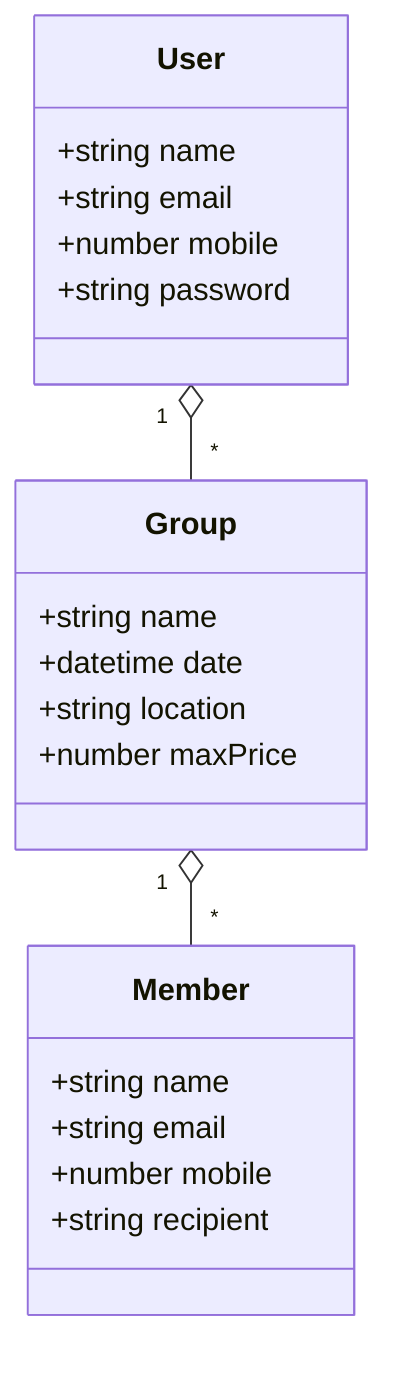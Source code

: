 classDiagram
    User "1" o-- "*" Group
    Group "1" o-- "*" Member

    class Group {
        +string name
        +datetime date
        +string location
        +number maxPrice
    }

    class User {
        +string name
        +string email
        +number mobile
        +string password
    }

    class Member {
        +string name
        +string email
        +number mobile
        +string recipient
    }